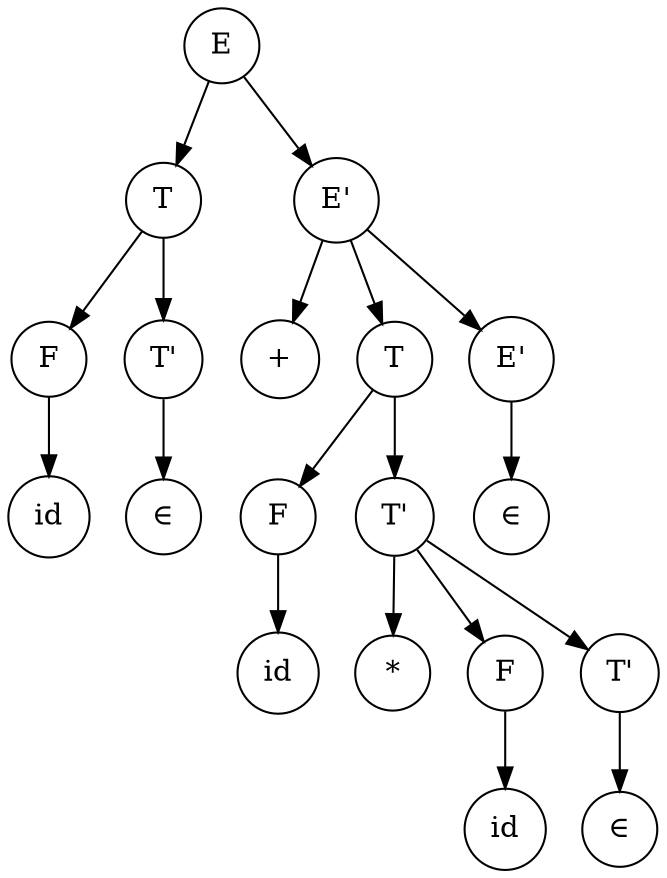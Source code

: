 digraph G {
node [shape="circle"]
	1 [label="E"]
	2 [label="T"]
	1 -> 2
	7 [label="E'"]
	1 -> 7
	3 [label="F"]
	2 -> 3
	5 [label="T'"]
	2 -> 5
	8 [label="+"]
	7 -> 8
	9 [label="T"]
	7 -> 9
	18 [label="E'"]
	7 -> 18
	4 [label="id"]
	3 -> 4
	6 [label="∈"]
	5 -> 6
	10 [label="F"]
	9 -> 10
	12 [label="T'"]
	9 -> 12
	19 [label="∈"]
	18 -> 19
	11 [label="id"]
	10 -> 11
	13 [label="*"]
	12 -> 13
	14 [label="F"]
	12 -> 14
	16 [label="T'"]
	12 -> 16
	15 [label="id"]
	14 -> 15
	17 [label="∈"]
	16 -> 17
}
